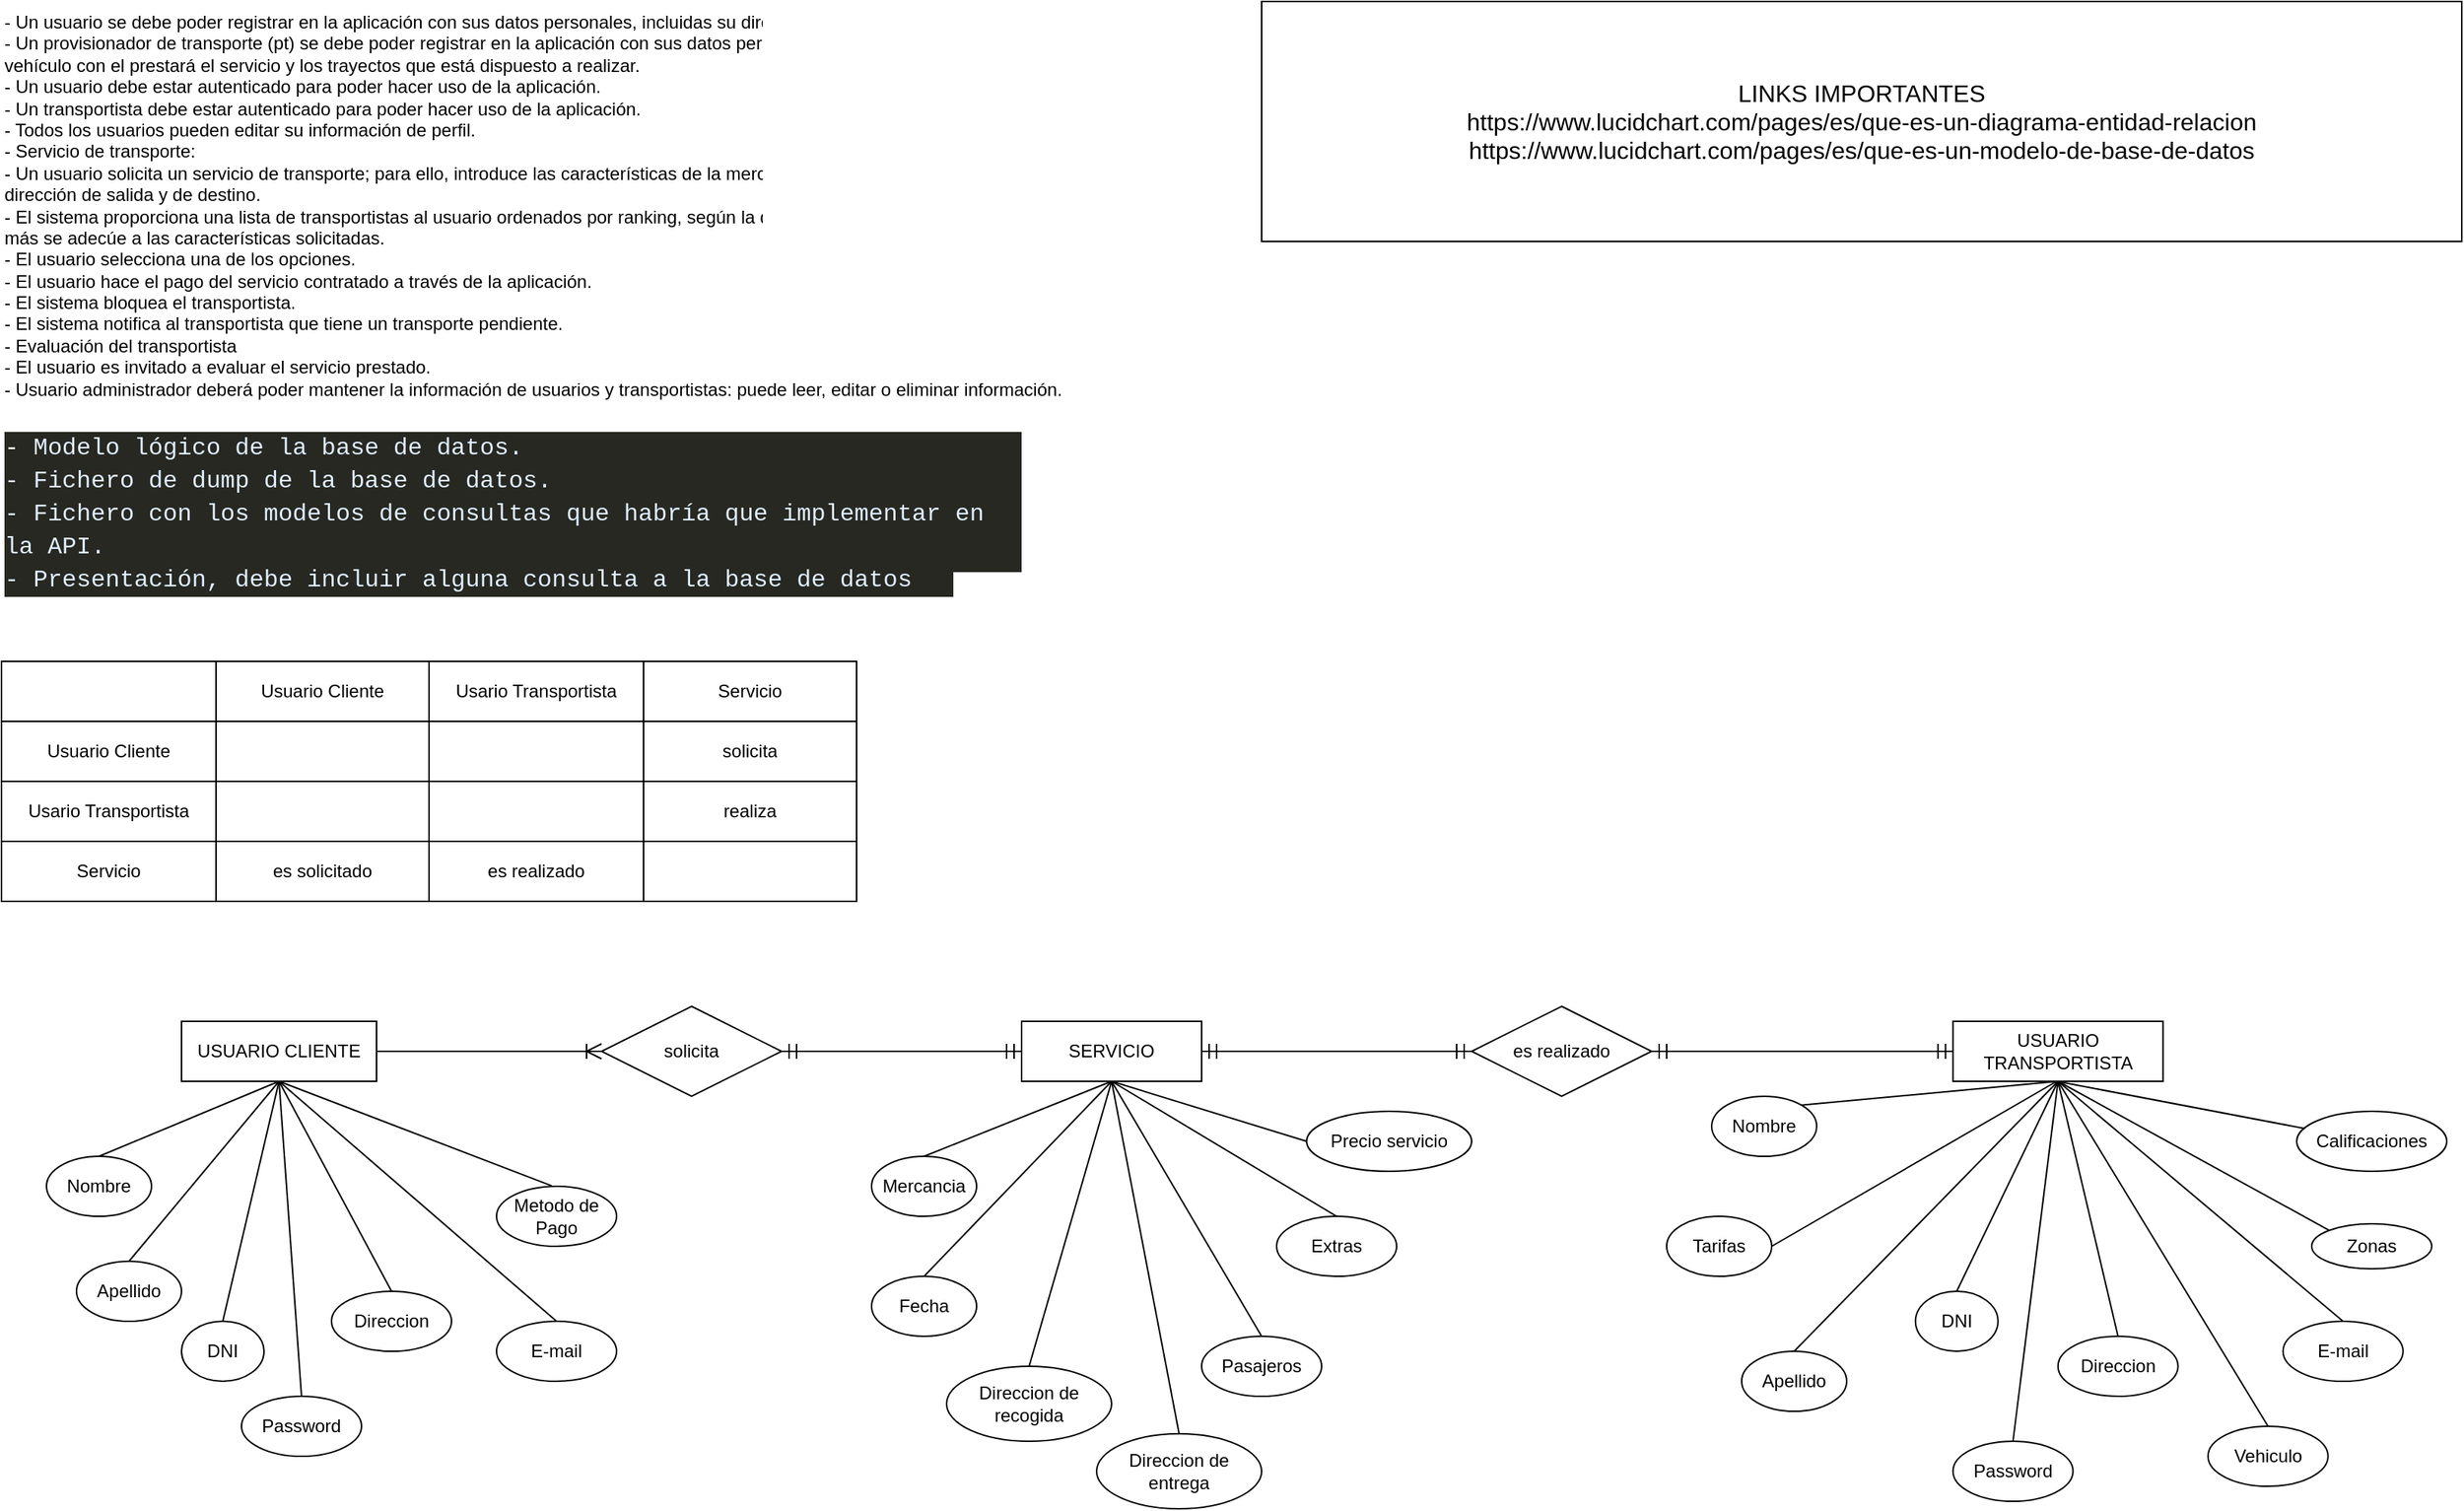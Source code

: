 <mxfile version="22.1.18" type="github">
  <diagram id="R2lEEEUBdFMjLlhIrx00" name="Page-1">
    <mxGraphModel dx="1938" dy="987" grid="1" gridSize="10" guides="1" tooltips="1" connect="1" arrows="1" fold="1" page="1" pageScale="1" pageWidth="850" pageHeight="1100" math="0" shadow="0" extFonts="Permanent Marker^https://fonts.googleapis.com/css?family=Permanent+Marker">
      <root>
        <mxCell id="0" />
        <mxCell id="1" parent="0" />
        <mxCell id="XYO_S3u_A2tb_Ycb6_oL-1" value="- Un usuario se debe poder registrar en la aplicación con sus datos personales, incluidas su dirección. &#xa;- Un provisionador de transporte (pt) se debe poder registrar en la aplicación con sus datos personales, incluidas su dirección, los datos del vehículo con el prestará el servicio y los trayectos que está dispuesto a realizar. &#xa;- Un usuario debe estar autenticado para poder hacer uso de la aplicación. &#xa;- Un transportista debe estar autenticado para poder hacer uso de la aplicación. &#xa;- Todos los usuarios pueden editar su información de perfil. &#xa;- Servicio de transporte: &#xa;  - Un usuario solicita un servicio de transporte; para ello, introduce las características de la mercancía que quiere transportar, la fecha y la dirección de salida y de destino. &#xa;  - El sistema proporciona una lista de transportistas al usuario ordenados por ranking, según la disponibilidad de transportistas de la zona que más se adecúe a las características solicitadas. &#xa;  - El usuario selecciona una de los opciones. &#xa;  - El usuario hace el pago del servicio contratado a través de la aplicación. &#xa;  - El sistema bloquea el transportista. &#xa;  - El sistema notifica al transportista que tiene un transporte pendiente. &#xa;- Evaluación del transportista &#xa;  - El usuario es invitado a evaluar el servicio prestado. &#xa;- Usuario administrador deberá poder mantener la información de usuarios y transportistas: puede leer, editar o eliminar información." style="text;whiteSpace=wrap;html=1;" parent="1" vertex="1">
          <mxGeometry x="40" y="40" width="760" height="280" as="geometry" />
        </mxCell>
        <mxCell id="XYO_S3u_A2tb_Ycb6_oL-2" value="&lt;div style=&quot;color: rgb(255, 255, 255); background-color: rgb(39, 40, 34); font-family: Consolas, &amp;quot;Courier New&amp;quot;, monospace; font-weight: normal; font-size: 16px; line-height: 22px;&quot;&gt;&lt;div style=&quot;border-color: var(--border-color);&quot;&gt;-&lt;span style=&quot;border-color: var(--border-color);&quot;&gt;&amp;nbsp;&lt;/span&gt;&lt;span style=&quot;border-color: var(--border-color); color: rgb(225, 239, 255);&quot;&gt;Modelo lógico de la base de datos.&lt;/span&gt;&lt;/div&gt;&lt;div style=&quot;border-color: var(--border-color);&quot;&gt;&lt;span style=&quot;border-color: var(--border-color); color: rgb(225, 239, 255);&quot;&gt;-&lt;/span&gt;&lt;span style=&quot;border-color: var(--border-color);&quot;&gt;&amp;nbsp;&lt;/span&gt;&lt;span style=&quot;border-color: var(--border-color); color: rgb(225, 239, 255);&quot;&gt;Fichero de dump de la base de datos.&lt;/span&gt;&lt;/div&gt;&lt;div style=&quot;border-color: var(--border-color);&quot;&gt;&lt;span style=&quot;border-color: var(--border-color); color: rgb(225, 239, 255);&quot;&gt;-&lt;/span&gt;&lt;span style=&quot;border-color: var(--border-color);&quot;&gt;&amp;nbsp;&lt;/span&gt;&lt;span style=&quot;border-color: var(--border-color); color: rgb(225, 239, 255);&quot;&gt;Fichero con los modelos de consultas que habría que implementar en la API.&lt;/span&gt;&lt;/div&gt;&lt;div style=&quot;border-color: var(--border-color);&quot;&gt;&lt;span style=&quot;border-color: var(--border-color); color: rgb(225, 239, 255);&quot;&gt;-&lt;/span&gt;&lt;span style=&quot;border-color: var(--border-color);&quot;&gt;&amp;nbsp;&lt;/span&gt;&lt;span style=&quot;border-color: var(--border-color); color: rgb(225, 239, 255);&quot;&gt;Presentación, debe incluir alguna consulta a la base de datos&lt;/span&gt;&lt;/div&gt;&lt;/div&gt;" style="text;whiteSpace=wrap;html=1;" parent="1" vertex="1">
          <mxGeometry x="40" y="320" width="680" height="100" as="geometry" />
        </mxCell>
        <mxCell id="AyDjndvUcT2t_tg9O84d-157" value="" style="shape=table;startSize=0;container=1;collapsible=0;childLayout=tableLayout;" parent="1" vertex="1">
          <mxGeometry x="40" y="480" width="570" height="160" as="geometry" />
        </mxCell>
        <mxCell id="AyDjndvUcT2t_tg9O84d-158" value="" style="shape=tableRow;horizontal=0;startSize=0;swimlaneHead=0;swimlaneBody=0;strokeColor=inherit;top=0;left=0;bottom=0;right=0;collapsible=0;dropTarget=0;fillColor=none;points=[[0,0.5],[1,0.5]];portConstraint=eastwest;" parent="AyDjndvUcT2t_tg9O84d-157" vertex="1">
          <mxGeometry width="570" height="40" as="geometry" />
        </mxCell>
        <mxCell id="AyDjndvUcT2t_tg9O84d-159" value="" style="shape=partialRectangle;html=1;whiteSpace=wrap;connectable=0;strokeColor=inherit;overflow=hidden;fillColor=none;top=0;left=0;bottom=0;right=0;pointerEvents=1;" parent="AyDjndvUcT2t_tg9O84d-158" vertex="1">
          <mxGeometry width="143" height="40" as="geometry">
            <mxRectangle width="143" height="40" as="alternateBounds" />
          </mxGeometry>
        </mxCell>
        <mxCell id="AyDjndvUcT2t_tg9O84d-160" value="Usuario Cliente" style="shape=partialRectangle;html=1;whiteSpace=wrap;connectable=0;strokeColor=inherit;overflow=hidden;fillColor=none;top=0;left=0;bottom=0;right=0;pointerEvents=1;" parent="AyDjndvUcT2t_tg9O84d-158" vertex="1">
          <mxGeometry x="143" width="142" height="40" as="geometry">
            <mxRectangle width="142" height="40" as="alternateBounds" />
          </mxGeometry>
        </mxCell>
        <mxCell id="AyDjndvUcT2t_tg9O84d-161" value="Usario Transportista" style="shape=partialRectangle;html=1;whiteSpace=wrap;connectable=0;strokeColor=inherit;overflow=hidden;fillColor=none;top=0;left=0;bottom=0;right=0;pointerEvents=1;" parent="AyDjndvUcT2t_tg9O84d-158" vertex="1">
          <mxGeometry x="285" width="143" height="40" as="geometry">
            <mxRectangle width="143" height="40" as="alternateBounds" />
          </mxGeometry>
        </mxCell>
        <mxCell id="AyDjndvUcT2t_tg9O84d-162" value="Servicio" style="shape=partialRectangle;html=1;whiteSpace=wrap;connectable=0;strokeColor=inherit;overflow=hidden;fillColor=none;top=0;left=0;bottom=0;right=0;pointerEvents=1;" parent="AyDjndvUcT2t_tg9O84d-158" vertex="1">
          <mxGeometry x="428" width="142" height="40" as="geometry">
            <mxRectangle width="142" height="40" as="alternateBounds" />
          </mxGeometry>
        </mxCell>
        <mxCell id="AyDjndvUcT2t_tg9O84d-163" value="" style="shape=tableRow;horizontal=0;startSize=0;swimlaneHead=0;swimlaneBody=0;strokeColor=inherit;top=0;left=0;bottom=0;right=0;collapsible=0;dropTarget=0;fillColor=none;points=[[0,0.5],[1,0.5]];portConstraint=eastwest;" parent="AyDjndvUcT2t_tg9O84d-157" vertex="1">
          <mxGeometry y="40" width="570" height="40" as="geometry" />
        </mxCell>
        <mxCell id="AyDjndvUcT2t_tg9O84d-164" value="Usuario Cliente" style="shape=partialRectangle;html=1;whiteSpace=wrap;connectable=0;strokeColor=inherit;overflow=hidden;fillColor=none;top=0;left=0;bottom=0;right=0;pointerEvents=1;" parent="AyDjndvUcT2t_tg9O84d-163" vertex="1">
          <mxGeometry width="143" height="40" as="geometry">
            <mxRectangle width="143" height="40" as="alternateBounds" />
          </mxGeometry>
        </mxCell>
        <mxCell id="AyDjndvUcT2t_tg9O84d-165" value="" style="shape=partialRectangle;html=1;whiteSpace=wrap;connectable=0;strokeColor=inherit;overflow=hidden;fillColor=none;top=0;left=0;bottom=0;right=0;pointerEvents=1;" parent="AyDjndvUcT2t_tg9O84d-163" vertex="1">
          <mxGeometry x="143" width="142" height="40" as="geometry">
            <mxRectangle width="142" height="40" as="alternateBounds" />
          </mxGeometry>
        </mxCell>
        <mxCell id="AyDjndvUcT2t_tg9O84d-166" value="" style="shape=partialRectangle;html=1;whiteSpace=wrap;connectable=0;strokeColor=inherit;overflow=hidden;fillColor=none;top=0;left=0;bottom=0;right=0;pointerEvents=1;" parent="AyDjndvUcT2t_tg9O84d-163" vertex="1">
          <mxGeometry x="285" width="143" height="40" as="geometry">
            <mxRectangle width="143" height="40" as="alternateBounds" />
          </mxGeometry>
        </mxCell>
        <mxCell id="AyDjndvUcT2t_tg9O84d-167" value="solicita" style="shape=partialRectangle;html=1;whiteSpace=wrap;connectable=0;strokeColor=inherit;overflow=hidden;fillColor=none;top=0;left=0;bottom=0;right=0;pointerEvents=1;" parent="AyDjndvUcT2t_tg9O84d-163" vertex="1">
          <mxGeometry x="428" width="142" height="40" as="geometry">
            <mxRectangle width="142" height="40" as="alternateBounds" />
          </mxGeometry>
        </mxCell>
        <mxCell id="AyDjndvUcT2t_tg9O84d-168" value="" style="shape=tableRow;horizontal=0;startSize=0;swimlaneHead=0;swimlaneBody=0;strokeColor=inherit;top=0;left=0;bottom=0;right=0;collapsible=0;dropTarget=0;fillColor=none;points=[[0,0.5],[1,0.5]];portConstraint=eastwest;" parent="AyDjndvUcT2t_tg9O84d-157" vertex="1">
          <mxGeometry y="80" width="570" height="40" as="geometry" />
        </mxCell>
        <mxCell id="AyDjndvUcT2t_tg9O84d-169" value="Usario Transportista" style="shape=partialRectangle;html=1;whiteSpace=wrap;connectable=0;strokeColor=inherit;overflow=hidden;fillColor=none;top=0;left=0;bottom=0;right=0;pointerEvents=1;" parent="AyDjndvUcT2t_tg9O84d-168" vertex="1">
          <mxGeometry width="143" height="40" as="geometry">
            <mxRectangle width="143" height="40" as="alternateBounds" />
          </mxGeometry>
        </mxCell>
        <mxCell id="AyDjndvUcT2t_tg9O84d-170" value="" style="shape=partialRectangle;html=1;whiteSpace=wrap;connectable=0;strokeColor=inherit;overflow=hidden;fillColor=none;top=0;left=0;bottom=0;right=0;pointerEvents=1;" parent="AyDjndvUcT2t_tg9O84d-168" vertex="1">
          <mxGeometry x="143" width="142" height="40" as="geometry">
            <mxRectangle width="142" height="40" as="alternateBounds" />
          </mxGeometry>
        </mxCell>
        <mxCell id="AyDjndvUcT2t_tg9O84d-171" value="" style="shape=partialRectangle;html=1;whiteSpace=wrap;connectable=0;strokeColor=inherit;overflow=hidden;fillColor=none;top=0;left=0;bottom=0;right=0;pointerEvents=1;" parent="AyDjndvUcT2t_tg9O84d-168" vertex="1">
          <mxGeometry x="285" width="143" height="40" as="geometry">
            <mxRectangle width="143" height="40" as="alternateBounds" />
          </mxGeometry>
        </mxCell>
        <mxCell id="AyDjndvUcT2t_tg9O84d-172" value="realiza" style="shape=partialRectangle;html=1;whiteSpace=wrap;connectable=0;strokeColor=inherit;overflow=hidden;fillColor=none;top=0;left=0;bottom=0;right=0;pointerEvents=1;" parent="AyDjndvUcT2t_tg9O84d-168" vertex="1">
          <mxGeometry x="428" width="142" height="40" as="geometry">
            <mxRectangle width="142" height="40" as="alternateBounds" />
          </mxGeometry>
        </mxCell>
        <mxCell id="AyDjndvUcT2t_tg9O84d-173" value="" style="shape=tableRow;horizontal=0;startSize=0;swimlaneHead=0;swimlaneBody=0;strokeColor=inherit;top=0;left=0;bottom=0;right=0;collapsible=0;dropTarget=0;fillColor=none;points=[[0,0.5],[1,0.5]];portConstraint=eastwest;" parent="AyDjndvUcT2t_tg9O84d-157" vertex="1">
          <mxGeometry y="120" width="570" height="40" as="geometry" />
        </mxCell>
        <mxCell id="AyDjndvUcT2t_tg9O84d-174" value="Servicio" style="shape=partialRectangle;html=1;whiteSpace=wrap;connectable=0;strokeColor=inherit;overflow=hidden;fillColor=none;top=0;left=0;bottom=0;right=0;pointerEvents=1;" parent="AyDjndvUcT2t_tg9O84d-173" vertex="1">
          <mxGeometry width="143" height="40" as="geometry">
            <mxRectangle width="143" height="40" as="alternateBounds" />
          </mxGeometry>
        </mxCell>
        <mxCell id="AyDjndvUcT2t_tg9O84d-175" value="es solicitado" style="shape=partialRectangle;html=1;whiteSpace=wrap;connectable=0;strokeColor=inherit;overflow=hidden;fillColor=none;top=0;left=0;bottom=0;right=0;pointerEvents=1;" parent="AyDjndvUcT2t_tg9O84d-173" vertex="1">
          <mxGeometry x="143" width="142" height="40" as="geometry">
            <mxRectangle width="142" height="40" as="alternateBounds" />
          </mxGeometry>
        </mxCell>
        <mxCell id="AyDjndvUcT2t_tg9O84d-176" value="es realizado" style="shape=partialRectangle;html=1;whiteSpace=wrap;connectable=0;strokeColor=inherit;overflow=hidden;fillColor=none;top=0;left=0;bottom=0;right=0;pointerEvents=1;" parent="AyDjndvUcT2t_tg9O84d-173" vertex="1">
          <mxGeometry x="285" width="143" height="40" as="geometry">
            <mxRectangle width="143" height="40" as="alternateBounds" />
          </mxGeometry>
        </mxCell>
        <mxCell id="AyDjndvUcT2t_tg9O84d-177" value="" style="shape=partialRectangle;html=1;whiteSpace=wrap;connectable=0;strokeColor=inherit;overflow=hidden;fillColor=none;top=0;left=0;bottom=0;right=0;pointerEvents=1;" parent="AyDjndvUcT2t_tg9O84d-173" vertex="1">
          <mxGeometry x="428" width="142" height="40" as="geometry">
            <mxRectangle width="142" height="40" as="alternateBounds" />
          </mxGeometry>
        </mxCell>
        <mxCell id="AyDjndvUcT2t_tg9O84d-178" value="USUARIO CLIENTE" style="whiteSpace=wrap;html=1;align=center;" parent="1" vertex="1">
          <mxGeometry x="160" y="720" width="130" height="40" as="geometry" />
        </mxCell>
        <mxCell id="AyDjndvUcT2t_tg9O84d-179" value="USUARIO TRANSPORTISTA" style="whiteSpace=wrap;html=1;align=center;" parent="1" vertex="1">
          <mxGeometry x="1340.86" y="720" width="140" height="40" as="geometry" />
        </mxCell>
        <mxCell id="AyDjndvUcT2t_tg9O84d-180" value="SERVICIO" style="whiteSpace=wrap;html=1;align=center;" parent="1" vertex="1">
          <mxGeometry x="720" y="720" width="120" height="40" as="geometry" />
        </mxCell>
        <mxCell id="AyDjndvUcT2t_tg9O84d-182" value="solicita" style="shape=rhombus;perimeter=rhombusPerimeter;whiteSpace=wrap;html=1;align=center;" parent="1" vertex="1">
          <mxGeometry x="440" y="710" width="120" height="60" as="geometry" />
        </mxCell>
        <mxCell id="AyDjndvUcT2t_tg9O84d-185" value="es realizado" style="shape=rhombus;perimeter=rhombusPerimeter;whiteSpace=wrap;html=1;align=center;" parent="1" vertex="1">
          <mxGeometry x="1020" y="710" width="120" height="60" as="geometry" />
        </mxCell>
        <mxCell id="AyDjndvUcT2t_tg9O84d-188" value="Nombre" style="ellipse;whiteSpace=wrap;html=1;align=center;" parent="1" vertex="1">
          <mxGeometry x="70" y="810" width="70" height="40" as="geometry" />
        </mxCell>
        <mxCell id="AyDjndvUcT2t_tg9O84d-189" value="Apellido" style="ellipse;whiteSpace=wrap;html=1;align=center;" parent="1" vertex="1">
          <mxGeometry x="90" y="880" width="70" height="40" as="geometry" />
        </mxCell>
        <mxCell id="AyDjndvUcT2t_tg9O84d-190" value="DNI" style="ellipse;whiteSpace=wrap;html=1;align=center;" parent="1" vertex="1">
          <mxGeometry x="160" y="920" width="55" height="40" as="geometry" />
        </mxCell>
        <mxCell id="Nog-_Bnt_2nCAP1aoFjM-1" value="" style="endArrow=none;html=1;rounded=0;fontSize=12;startSize=8;endSize=8;curved=1;entryX=0.5;entryY=1;entryDx=0;entryDy=0;exitX=0.5;exitY=0;exitDx=0;exitDy=0;" parent="1" source="AyDjndvUcT2t_tg9O84d-189" target="AyDjndvUcT2t_tg9O84d-178" edge="1">
          <mxGeometry width="50" height="50" relative="1" as="geometry">
            <mxPoint x="225" y="920" as="sourcePoint" />
            <mxPoint x="270" y="1090" as="targetPoint" />
          </mxGeometry>
        </mxCell>
        <mxCell id="Nog-_Bnt_2nCAP1aoFjM-2" value="" style="endArrow=none;html=1;rounded=0;fontSize=12;startSize=8;endSize=8;curved=1;entryX=0.5;entryY=1;entryDx=0;entryDy=0;exitX=0.5;exitY=0;exitDx=0;exitDy=0;" parent="1" source="AyDjndvUcT2t_tg9O84d-188" target="AyDjndvUcT2t_tg9O84d-178" edge="1">
          <mxGeometry width="50" height="50" relative="1" as="geometry">
            <mxPoint x="160" y="840" as="sourcePoint" />
            <mxPoint x="210" y="790" as="targetPoint" />
          </mxGeometry>
        </mxCell>
        <mxCell id="Nog-_Bnt_2nCAP1aoFjM-3" value="" style="endArrow=none;html=1;rounded=0;fontSize=12;startSize=8;endSize=8;curved=1;entryX=0.5;entryY=0;entryDx=0;entryDy=0;exitX=0.5;exitY=1;exitDx=0;exitDy=0;" parent="1" source="AyDjndvUcT2t_tg9O84d-178" target="AyDjndvUcT2t_tg9O84d-190" edge="1">
          <mxGeometry width="50" height="50" relative="1" as="geometry">
            <mxPoint x="190" y="740" as="sourcePoint" />
            <mxPoint x="240" y="690" as="targetPoint" />
          </mxGeometry>
        </mxCell>
        <mxCell id="Nog-_Bnt_2nCAP1aoFjM-5" value="" style="edgeStyle=entityRelationEdgeStyle;fontSize=12;html=1;endArrow=ERoneToMany;rounded=0;startSize=8;endSize=8;curved=1;exitX=1;exitY=0.5;exitDx=0;exitDy=0;entryX=0;entryY=0.5;entryDx=0;entryDy=0;" parent="1" source="AyDjndvUcT2t_tg9O84d-178" target="AyDjndvUcT2t_tg9O84d-182" edge="1">
          <mxGeometry width="100" height="100" relative="1" as="geometry">
            <mxPoint x="300" y="880" as="sourcePoint" />
            <mxPoint x="400" y="780" as="targetPoint" />
            <Array as="points">
              <mxPoint x="400" y="740" />
            </Array>
          </mxGeometry>
        </mxCell>
        <mxCell id="Nog-_Bnt_2nCAP1aoFjM-6" value="" style="edgeStyle=entityRelationEdgeStyle;fontSize=12;html=1;endArrow=ERmandOne;startArrow=ERmandOne;rounded=0;startSize=8;endSize=8;curved=1;exitX=1;exitY=0.5;exitDx=0;exitDy=0;entryX=0;entryY=0.5;entryDx=0;entryDy=0;" parent="1" source="AyDjndvUcT2t_tg9O84d-182" target="AyDjndvUcT2t_tg9O84d-180" edge="1">
          <mxGeometry width="100" height="100" relative="1" as="geometry">
            <mxPoint x="650" y="870" as="sourcePoint" />
            <mxPoint x="750" y="770" as="targetPoint" />
          </mxGeometry>
        </mxCell>
        <mxCell id="Nog-_Bnt_2nCAP1aoFjM-8" value="" style="edgeStyle=entityRelationEdgeStyle;fontSize=12;html=1;endArrow=ERmandOne;startArrow=ERmandOne;rounded=0;startSize=8;endSize=8;curved=1;entryX=0;entryY=0.5;entryDx=0;entryDy=0;exitX=1;exitY=0.5;exitDx=0;exitDy=0;" parent="1" source="AyDjndvUcT2t_tg9O84d-185" target="AyDjndvUcT2t_tg9O84d-179" edge="1">
          <mxGeometry width="100" height="100" relative="1" as="geometry">
            <mxPoint x="1010" y="880" as="sourcePoint" />
            <mxPoint x="1200" y="770" as="targetPoint" />
          </mxGeometry>
        </mxCell>
        <mxCell id="Nog-_Bnt_2nCAP1aoFjM-9" value="" style="edgeStyle=entityRelationEdgeStyle;fontSize=12;html=1;endArrow=ERmandOne;startArrow=ERmandOne;rounded=0;startSize=8;endSize=8;curved=1;exitX=1;exitY=0.5;exitDx=0;exitDy=0;entryX=0;entryY=0.5;entryDx=0;entryDy=0;" parent="1" source="AyDjndvUcT2t_tg9O84d-180" target="AyDjndvUcT2t_tg9O84d-185" edge="1">
          <mxGeometry width="100" height="100" relative="1" as="geometry">
            <mxPoint x="1000" y="990" as="sourcePoint" />
            <mxPoint x="1100" y="890" as="targetPoint" />
          </mxGeometry>
        </mxCell>
        <mxCell id="Nog-_Bnt_2nCAP1aoFjM-10" value="Password" style="ellipse;whiteSpace=wrap;html=1;align=center;" parent="1" vertex="1">
          <mxGeometry x="200" y="970" width="80" height="40" as="geometry" />
        </mxCell>
        <mxCell id="Nog-_Bnt_2nCAP1aoFjM-11" value="" style="endArrow=none;html=1;rounded=0;fontSize=12;startSize=8;endSize=8;curved=1;entryX=0.5;entryY=0;entryDx=0;entryDy=0;exitX=0.5;exitY=1;exitDx=0;exitDy=0;" parent="1" source="AyDjndvUcT2t_tg9O84d-178" target="Nog-_Bnt_2nCAP1aoFjM-10" edge="1">
          <mxGeometry relative="1" as="geometry">
            <mxPoint x="240" y="770" as="sourcePoint" />
            <mxPoint x="370" y="870" as="targetPoint" />
          </mxGeometry>
        </mxCell>
        <mxCell id="Nog-_Bnt_2nCAP1aoFjM-12" value="Direccion" style="ellipse;whiteSpace=wrap;html=1;align=center;" parent="1" vertex="1">
          <mxGeometry x="260" y="900" width="80" height="40" as="geometry" />
        </mxCell>
        <mxCell id="Nog-_Bnt_2nCAP1aoFjM-13" value="" style="endArrow=none;html=1;rounded=0;fontSize=12;startSize=8;endSize=8;curved=1;entryX=0.5;entryY=0;entryDx=0;entryDy=0;exitX=0.5;exitY=1;exitDx=0;exitDy=0;" parent="1" source="AyDjndvUcT2t_tg9O84d-178" target="Nog-_Bnt_2nCAP1aoFjM-12" edge="1">
          <mxGeometry relative="1" as="geometry">
            <mxPoint x="260" y="860" as="sourcePoint" />
            <mxPoint x="350" y="870" as="targetPoint" />
          </mxGeometry>
        </mxCell>
        <mxCell id="Nog-_Bnt_2nCAP1aoFjM-14" value="E-mail" style="ellipse;whiteSpace=wrap;html=1;align=center;" parent="1" vertex="1">
          <mxGeometry x="370" y="920" width="80" height="40" as="geometry" />
        </mxCell>
        <mxCell id="Nog-_Bnt_2nCAP1aoFjM-15" value="" style="endArrow=none;html=1;rounded=0;fontSize=12;startSize=8;endSize=8;curved=1;entryX=0.5;entryY=0;entryDx=0;entryDy=0;exitX=0.5;exitY=1;exitDx=0;exitDy=0;" parent="1" source="AyDjndvUcT2t_tg9O84d-178" target="Nog-_Bnt_2nCAP1aoFjM-14" edge="1">
          <mxGeometry relative="1" as="geometry">
            <mxPoint x="190" y="840" as="sourcePoint" />
            <mxPoint x="350" y="840" as="targetPoint" />
          </mxGeometry>
        </mxCell>
        <mxCell id="Nog-_Bnt_2nCAP1aoFjM-17" value="Apellido" style="ellipse;whiteSpace=wrap;html=1;align=center;" parent="1" vertex="1">
          <mxGeometry x="1200" y="940" width="70" height="40" as="geometry" />
        </mxCell>
        <mxCell id="Nog-_Bnt_2nCAP1aoFjM-18" value="DNI" style="ellipse;whiteSpace=wrap;html=1;align=center;" parent="1" vertex="1">
          <mxGeometry x="1315.86" y="900" width="55" height="40" as="geometry" />
        </mxCell>
        <mxCell id="Nog-_Bnt_2nCAP1aoFjM-19" value="" style="endArrow=none;html=1;rounded=0;fontSize=12;startSize=8;endSize=8;curved=1;entryX=0.5;entryY=1;entryDx=0;entryDy=0;exitX=0.5;exitY=0;exitDx=0;exitDy=0;" parent="1" source="Nog-_Bnt_2nCAP1aoFjM-17" target="AyDjndvUcT2t_tg9O84d-179" edge="1">
          <mxGeometry width="50" height="50" relative="1" as="geometry">
            <mxPoint x="1315" y="920" as="sourcePoint" />
            <mxPoint x="1315" y="760" as="targetPoint" />
          </mxGeometry>
        </mxCell>
        <mxCell id="Nog-_Bnt_2nCAP1aoFjM-20" value="" style="endArrow=none;html=1;rounded=0;fontSize=12;startSize=8;endSize=8;curved=1;entryX=0.5;entryY=1;entryDx=0;entryDy=0;exitX=1;exitY=0;exitDx=0;exitDy=0;" parent="1" source="Nog-_Bnt_2nCAP1aoFjM-16" target="AyDjndvUcT2t_tg9O84d-179" edge="1">
          <mxGeometry width="50" height="50" relative="1" as="geometry">
            <mxPoint x="1269.998" y="835.517" as="sourcePoint" />
            <mxPoint x="1405.86" y="760" as="targetPoint" />
          </mxGeometry>
        </mxCell>
        <mxCell id="Nog-_Bnt_2nCAP1aoFjM-21" value="" style="endArrow=none;html=1;rounded=0;fontSize=12;startSize=8;endSize=8;curved=1;entryX=0.5;entryY=0;entryDx=0;entryDy=0;exitX=0.5;exitY=1;exitDx=0;exitDy=0;" parent="1" source="AyDjndvUcT2t_tg9O84d-179" target="Nog-_Bnt_2nCAP1aoFjM-18" edge="1">
          <mxGeometry width="50" height="50" relative="1" as="geometry">
            <mxPoint x="1405.86" y="760" as="sourcePoint" />
            <mxPoint x="1420.86" y="690" as="targetPoint" />
          </mxGeometry>
        </mxCell>
        <mxCell id="Nog-_Bnt_2nCAP1aoFjM-22" value="Password" style="ellipse;whiteSpace=wrap;html=1;align=center;" parent="1" vertex="1">
          <mxGeometry x="1340.86" y="1000" width="80" height="40" as="geometry" />
        </mxCell>
        <mxCell id="Nog-_Bnt_2nCAP1aoFjM-23" value="" style="endArrow=none;html=1;rounded=0;fontSize=12;startSize=8;endSize=8;curved=1;entryX=0.5;entryY=0;entryDx=0;entryDy=0;exitX=0.5;exitY=1;exitDx=0;exitDy=0;" parent="1" source="AyDjndvUcT2t_tg9O84d-179" target="Nog-_Bnt_2nCAP1aoFjM-22" edge="1">
          <mxGeometry relative="1" as="geometry">
            <mxPoint x="1405.86" y="760" as="sourcePoint" />
            <mxPoint x="1550.86" y="870" as="targetPoint" />
          </mxGeometry>
        </mxCell>
        <mxCell id="Nog-_Bnt_2nCAP1aoFjM-24" value="Direccion" style="ellipse;whiteSpace=wrap;html=1;align=center;" parent="1" vertex="1">
          <mxGeometry x="1410.86" y="930" width="80" height="40" as="geometry" />
        </mxCell>
        <mxCell id="Nog-_Bnt_2nCAP1aoFjM-25" value="" style="endArrow=none;html=1;rounded=0;fontSize=12;startSize=8;endSize=8;curved=1;entryX=0.5;entryY=0;entryDx=0;entryDy=0;exitX=0.5;exitY=1;exitDx=0;exitDy=0;" parent="1" source="AyDjndvUcT2t_tg9O84d-179" target="Nog-_Bnt_2nCAP1aoFjM-24" edge="1">
          <mxGeometry relative="1" as="geometry">
            <mxPoint x="1405.86" y="760" as="sourcePoint" />
            <mxPoint x="1530.86" y="870" as="targetPoint" />
          </mxGeometry>
        </mxCell>
        <mxCell id="Nog-_Bnt_2nCAP1aoFjM-26" value="E-mail" style="ellipse;whiteSpace=wrap;html=1;align=center;" parent="1" vertex="1">
          <mxGeometry x="1560.86" y="920" width="80" height="40" as="geometry" />
        </mxCell>
        <mxCell id="Nog-_Bnt_2nCAP1aoFjM-27" value="" style="endArrow=none;html=1;rounded=0;fontSize=12;startSize=8;endSize=8;curved=1;entryX=0.5;entryY=0;entryDx=0;entryDy=0;exitX=0.5;exitY=1;exitDx=0;exitDy=0;" parent="1" source="AyDjndvUcT2t_tg9O84d-179" target="Nog-_Bnt_2nCAP1aoFjM-26" edge="1">
          <mxGeometry relative="1" as="geometry">
            <mxPoint x="1405.86" y="760" as="sourcePoint" />
            <mxPoint x="1530.86" y="840" as="targetPoint" />
          </mxGeometry>
        </mxCell>
        <mxCell id="Nog-_Bnt_2nCAP1aoFjM-28" value="Vehiculo" style="ellipse;whiteSpace=wrap;html=1;align=center;" parent="1" vertex="1">
          <mxGeometry x="1510.86" y="990" width="80" height="40" as="geometry" />
        </mxCell>
        <mxCell id="Nog-_Bnt_2nCAP1aoFjM-29" value="" style="endArrow=none;html=1;rounded=0;fontSize=12;startSize=8;endSize=8;curved=1;entryX=0.5;entryY=0;entryDx=0;entryDy=0;exitX=0.5;exitY=1;exitDx=0;exitDy=0;" parent="1" source="AyDjndvUcT2t_tg9O84d-179" target="Nog-_Bnt_2nCAP1aoFjM-28" edge="1">
          <mxGeometry relative="1" as="geometry">
            <mxPoint x="1350.86" y="740" as="sourcePoint" />
            <mxPoint x="1510.86" y="740" as="targetPoint" />
          </mxGeometry>
        </mxCell>
        <mxCell id="Nog-_Bnt_2nCAP1aoFjM-32" value="Zonas" style="ellipse;whiteSpace=wrap;html=1;align=center;" parent="1" vertex="1">
          <mxGeometry x="1580" y="855" width="80" height="30" as="geometry" />
        </mxCell>
        <mxCell id="Nog-_Bnt_2nCAP1aoFjM-33" value="" style="endArrow=none;html=1;rounded=0;fontSize=12;startSize=8;endSize=8;curved=1;entryX=0;entryY=0;entryDx=0;entryDy=0;exitX=0.5;exitY=1;exitDx=0;exitDy=0;" parent="1" source="AyDjndvUcT2t_tg9O84d-179" target="Nog-_Bnt_2nCAP1aoFjM-32" edge="1">
          <mxGeometry relative="1" as="geometry">
            <mxPoint x="1410.86" y="760" as="sourcePoint" />
            <mxPoint x="1520.86" y="880" as="targetPoint" />
          </mxGeometry>
        </mxCell>
        <mxCell id="Nog-_Bnt_2nCAP1aoFjM-35" value="Mercancia" style="ellipse;whiteSpace=wrap;html=1;align=center;" parent="1" vertex="1">
          <mxGeometry x="620" y="810" width="70" height="40" as="geometry" />
        </mxCell>
        <mxCell id="Nog-_Bnt_2nCAP1aoFjM-36" value="Fecha" style="ellipse;whiteSpace=wrap;html=1;align=center;" parent="1" vertex="1">
          <mxGeometry x="620" y="890" width="70" height="40" as="geometry" />
        </mxCell>
        <mxCell id="Nog-_Bnt_2nCAP1aoFjM-38" value="" style="endArrow=none;html=1;rounded=0;fontSize=12;startSize=8;endSize=8;curved=1;entryX=0.5;entryY=1;entryDx=0;entryDy=0;exitX=0.5;exitY=0;exitDx=0;exitDy=0;" parent="1" source="Nog-_Bnt_2nCAP1aoFjM-36" target="AyDjndvUcT2t_tg9O84d-180" edge="1">
          <mxGeometry width="50" height="50" relative="1" as="geometry">
            <mxPoint x="785" y="920" as="sourcePoint" />
            <mxPoint x="785" y="760" as="targetPoint" />
          </mxGeometry>
        </mxCell>
        <mxCell id="Nog-_Bnt_2nCAP1aoFjM-39" value="" style="endArrow=none;html=1;rounded=0;fontSize=12;startSize=8;endSize=8;curved=1;entryX=0.5;entryY=1;entryDx=0;entryDy=0;exitX=0.5;exitY=0;exitDx=0;exitDy=0;" parent="1" source="Nog-_Bnt_2nCAP1aoFjM-35" target="AyDjndvUcT2t_tg9O84d-180" edge="1">
          <mxGeometry width="50" height="50" relative="1" as="geometry">
            <mxPoint x="720" y="840" as="sourcePoint" />
            <mxPoint x="785" y="760" as="targetPoint" />
          </mxGeometry>
        </mxCell>
        <mxCell id="Nog-_Bnt_2nCAP1aoFjM-41" value="Direccion de recogida" style="ellipse;whiteSpace=wrap;html=1;align=center;" parent="1" vertex="1">
          <mxGeometry x="670" y="950" width="110" height="50" as="geometry" />
        </mxCell>
        <mxCell id="Nog-_Bnt_2nCAP1aoFjM-42" value="" style="endArrow=none;html=1;rounded=0;fontSize=12;startSize=8;endSize=8;curved=1;entryX=0.5;entryY=0;entryDx=0;entryDy=0;exitX=0.5;exitY=1;exitDx=0;exitDy=0;" parent="1" source="AyDjndvUcT2t_tg9O84d-180" target="Nog-_Bnt_2nCAP1aoFjM-41" edge="1">
          <mxGeometry relative="1" as="geometry">
            <mxPoint x="780" y="760" as="sourcePoint" />
            <mxPoint x="930" y="870" as="targetPoint" />
          </mxGeometry>
        </mxCell>
        <mxCell id="Nog-_Bnt_2nCAP1aoFjM-43" value="Direccion de entrega" style="ellipse;whiteSpace=wrap;html=1;align=center;" parent="1" vertex="1">
          <mxGeometry x="770" y="995" width="110" height="50" as="geometry" />
        </mxCell>
        <mxCell id="Nog-_Bnt_2nCAP1aoFjM-44" value="" style="endArrow=none;html=1;rounded=0;fontSize=12;startSize=8;endSize=8;curved=1;entryX=0.5;entryY=0;entryDx=0;entryDy=0;exitX=0.5;exitY=1;exitDx=0;exitDy=0;" parent="1" source="AyDjndvUcT2t_tg9O84d-180" target="Nog-_Bnt_2nCAP1aoFjM-43" edge="1">
          <mxGeometry relative="1" as="geometry">
            <mxPoint x="785" y="760" as="sourcePoint" />
            <mxPoint x="835" y="1000" as="targetPoint" />
          </mxGeometry>
        </mxCell>
        <mxCell id="Nog-_Bnt_2nCAP1aoFjM-45" value="Pasajeros" style="ellipse;whiteSpace=wrap;html=1;align=center;" parent="1" vertex="1">
          <mxGeometry x="840" y="930" width="80" height="40" as="geometry" />
        </mxCell>
        <mxCell id="Nog-_Bnt_2nCAP1aoFjM-46" value="" style="endArrow=none;html=1;rounded=0;fontSize=12;startSize=8;endSize=8;curved=1;entryX=0.5;entryY=0;entryDx=0;entryDy=0;exitX=0.5;exitY=1;exitDx=0;exitDy=0;" parent="1" source="AyDjndvUcT2t_tg9O84d-180" target="Nog-_Bnt_2nCAP1aoFjM-45" edge="1">
          <mxGeometry relative="1" as="geometry">
            <mxPoint x="785" y="760" as="sourcePoint" />
            <mxPoint x="910" y="840" as="targetPoint" />
          </mxGeometry>
        </mxCell>
        <mxCell id="Nog-_Bnt_2nCAP1aoFjM-47" value="Extras" style="ellipse;whiteSpace=wrap;html=1;align=center;" parent="1" vertex="1">
          <mxGeometry x="890" y="850" width="80" height="40" as="geometry" />
        </mxCell>
        <mxCell id="Nog-_Bnt_2nCAP1aoFjM-49" value="" style="endArrow=none;html=1;rounded=0;fontSize=12;startSize=8;endSize=8;curved=1;entryX=0.5;entryY=0;entryDx=0;entryDy=0;exitX=0.5;exitY=1;exitDx=0;exitDy=0;" parent="1" source="AyDjndvUcT2t_tg9O84d-180" target="Nog-_Bnt_2nCAP1aoFjM-47" edge="1">
          <mxGeometry relative="1" as="geometry">
            <mxPoint x="760" y="870" as="sourcePoint" />
            <mxPoint x="920" y="870" as="targetPoint" />
          </mxGeometry>
        </mxCell>
        <mxCell id="Nog-_Bnt_2nCAP1aoFjM-16" value="Nombre" style="ellipse;whiteSpace=wrap;html=1;align=center;" parent="1" vertex="1">
          <mxGeometry x="1180" y="770" width="70" height="40" as="geometry" />
        </mxCell>
        <mxCell id="Nog-_Bnt_2nCAP1aoFjM-79" value="LINKS IMPORTANTES&lt;br&gt;https://www.lucidchart.com/pages/es/que-es-un-diagrama-entidad-relacion&lt;br&gt;https://www.lucidchart.com/pages/es/que-es-un-modelo-de-base-de-datos" style="rounded=0;whiteSpace=wrap;html=1;fontSize=16;" parent="1" vertex="1">
          <mxGeometry x="880" y="40" width="800" height="160" as="geometry" />
        </mxCell>
        <mxCell id="YrzD1q_Cr9L-AkBYlA69-1" value="Precio servicio" style="ellipse;whiteSpace=wrap;html=1;align=center;" parent="1" vertex="1">
          <mxGeometry x="910" y="780" width="110" height="40" as="geometry" />
        </mxCell>
        <mxCell id="YrzD1q_Cr9L-AkBYlA69-2" value="Tarifas" style="ellipse;whiteSpace=wrap;html=1;align=center;" parent="1" vertex="1">
          <mxGeometry x="1150" y="850" width="70" height="40" as="geometry" />
        </mxCell>
        <mxCell id="YrzD1q_Cr9L-AkBYlA69-3" value="" style="endArrow=none;html=1;rounded=0;fontSize=12;startSize=8;endSize=8;curved=1;exitX=0.5;exitY=0;exitDx=0;exitDy=0;" parent="1" edge="1">
          <mxGeometry width="50" height="50" relative="1" as="geometry">
            <mxPoint x="1220" y="870" as="sourcePoint" />
            <mxPoint x="1410" y="760" as="targetPoint" />
          </mxGeometry>
        </mxCell>
        <mxCell id="YrzD1q_Cr9L-AkBYlA69-4" value="" style="endArrow=none;html=1;rounded=0;fontSize=12;startSize=8;endSize=8;curved=1;entryX=0;entryY=0.5;entryDx=0;entryDy=0;exitX=0.5;exitY=1;exitDx=0;exitDy=0;" parent="1" source="AyDjndvUcT2t_tg9O84d-180" target="YrzD1q_Cr9L-AkBYlA69-1" edge="1">
          <mxGeometry relative="1" as="geometry">
            <mxPoint x="790" y="740" as="sourcePoint" />
            <mxPoint x="920" y="820" as="targetPoint" />
          </mxGeometry>
        </mxCell>
        <mxCell id="G7HH0LsP2ESNRVfspqj7-1" value="Calificaciones" style="ellipse;whiteSpace=wrap;html=1;align=center;" vertex="1" parent="1">
          <mxGeometry x="1570" y="780" width="100" height="40" as="geometry" />
        </mxCell>
        <mxCell id="G7HH0LsP2ESNRVfspqj7-2" value="" style="endArrow=none;html=1;rounded=0;entryX=0.494;entryY=1;entryDx=0;entryDy=0;entryPerimeter=0;" edge="1" parent="1" source="G7HH0LsP2ESNRVfspqj7-1" target="AyDjndvUcT2t_tg9O84d-179">
          <mxGeometry width="50" height="50" relative="1" as="geometry">
            <mxPoint x="1230" y="830" as="sourcePoint" />
            <mxPoint x="1410" y="760" as="targetPoint" />
          </mxGeometry>
        </mxCell>
        <mxCell id="G7HH0LsP2ESNRVfspqj7-3" value="Metodo de Pago" style="ellipse;whiteSpace=wrap;html=1;align=center;" vertex="1" parent="1">
          <mxGeometry x="370" y="830" width="80" height="40" as="geometry" />
        </mxCell>
        <mxCell id="G7HH0LsP2ESNRVfspqj7-5" value="" style="endArrow=none;html=1;rounded=0;entryX=0.5;entryY=1;entryDx=0;entryDy=0;exitX=0.46;exitY=-0.008;exitDx=0;exitDy=0;exitPerimeter=0;" edge="1" parent="1" source="G7HH0LsP2ESNRVfspqj7-3" target="AyDjndvUcT2t_tg9O84d-178">
          <mxGeometry width="50" height="50" relative="1" as="geometry">
            <mxPoint x="400" y="830" as="sourcePoint" />
            <mxPoint x="450" y="780" as="targetPoint" />
          </mxGeometry>
        </mxCell>
      </root>
    </mxGraphModel>
  </diagram>
</mxfile>
